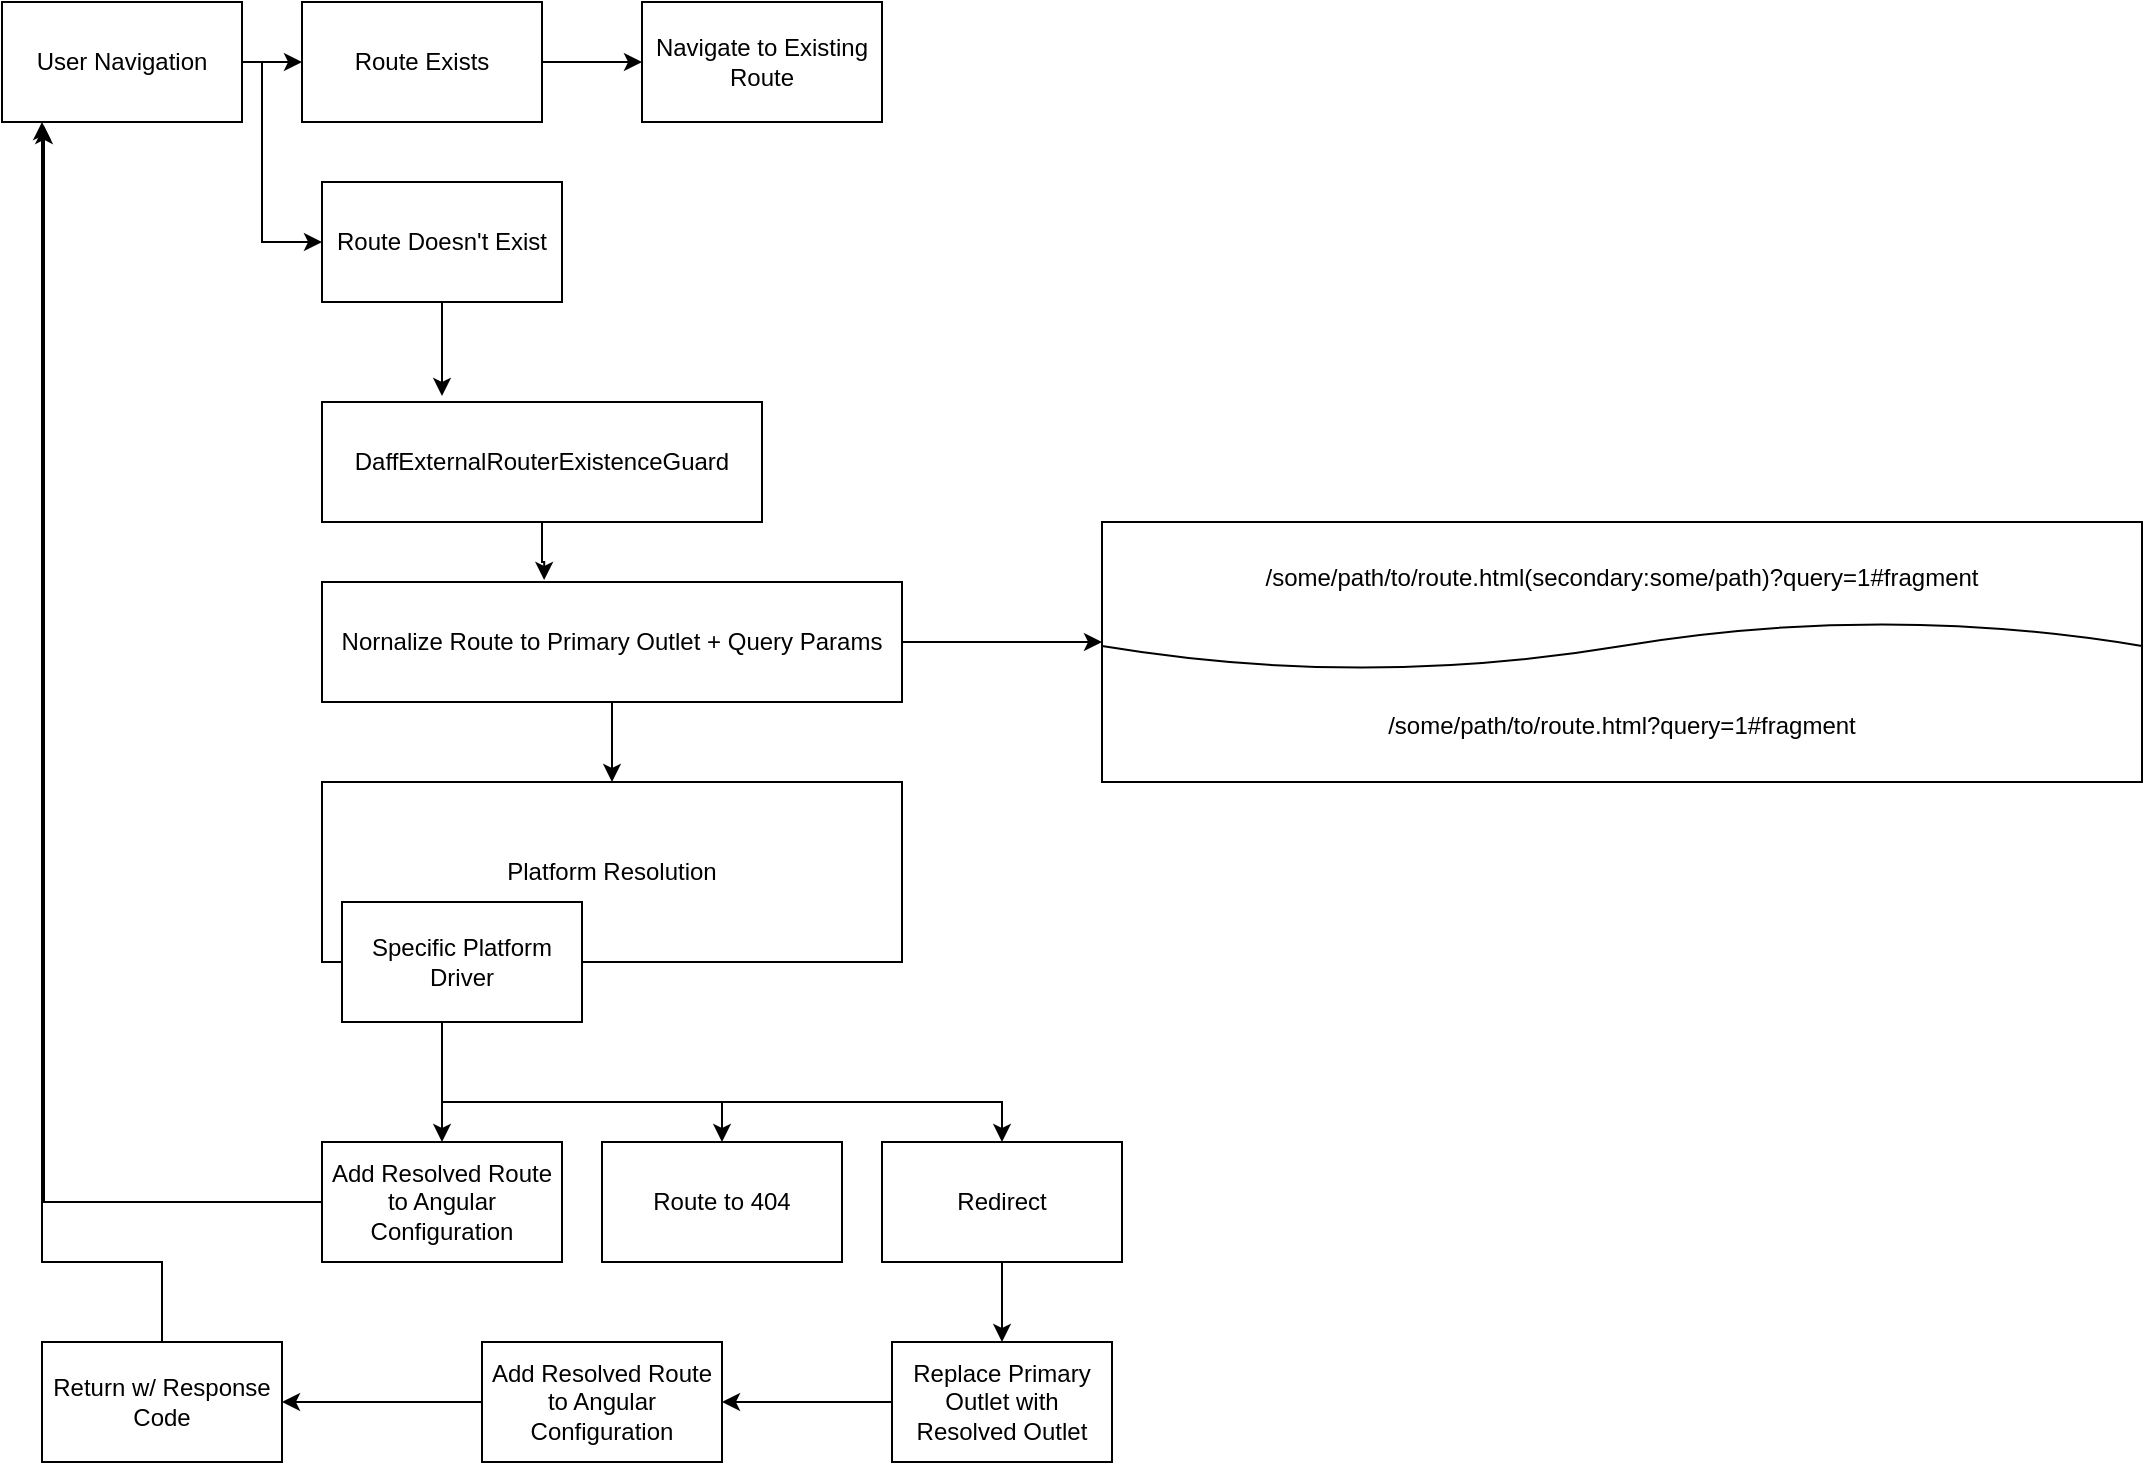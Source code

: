 <mxfile>
    <diagram id="YwZfv90DbyRDtOZjBhPG" name="Page-1">
        <mxGraphModel dx="1614" dy="790" grid="1" gridSize="10" guides="1" tooltips="1" connect="1" arrows="1" fold="1" page="1" pageScale="1" pageWidth="850" pageHeight="1100" math="0" shadow="0">
            <root>
                <mxCell id="0"/>
                <mxCell id="1" parent="0"/>
                <mxCell id="5" style="edgeStyle=orthogonalEdgeStyle;rounded=0;orthogonalLoop=1;jettySize=auto;html=1;entryX=0;entryY=0.5;entryDx=0;entryDy=0;" edge="1" parent="1" source="2" target="4">
                    <mxGeometry relative="1" as="geometry"/>
                </mxCell>
                <mxCell id="6" style="edgeStyle=orthogonalEdgeStyle;rounded=0;orthogonalLoop=1;jettySize=auto;html=1;exitX=1;exitY=0.5;exitDx=0;exitDy=0;entryX=0;entryY=0.5;entryDx=0;entryDy=0;" edge="1" parent="1" source="2" target="3">
                    <mxGeometry relative="1" as="geometry">
                        <Array as="points">
                            <mxPoint x="170" y="70"/>
                            <mxPoint x="170" y="160"/>
                        </Array>
                    </mxGeometry>
                </mxCell>
                <mxCell id="2" value="User Navigation" style="rounded=0;whiteSpace=wrap;html=1;" vertex="1" parent="1">
                    <mxGeometry x="40" y="40" width="120" height="60" as="geometry"/>
                </mxCell>
                <mxCell id="10" style="edgeStyle=orthogonalEdgeStyle;rounded=0;orthogonalLoop=1;jettySize=auto;html=1;" edge="1" parent="1" source="3">
                    <mxGeometry relative="1" as="geometry">
                        <mxPoint x="260" y="237" as="targetPoint"/>
                        <Array as="points">
                            <mxPoint x="260" y="237"/>
                        </Array>
                    </mxGeometry>
                </mxCell>
                <mxCell id="3" value="Route Doesn't Exist" style="rounded=0;whiteSpace=wrap;html=1;" vertex="1" parent="1">
                    <mxGeometry x="200" y="130" width="120" height="60" as="geometry"/>
                </mxCell>
                <mxCell id="7" style="edgeStyle=orthogonalEdgeStyle;rounded=0;orthogonalLoop=1;jettySize=auto;html=1;" edge="1" parent="1" source="4" target="8">
                    <mxGeometry relative="1" as="geometry">
                        <mxPoint x="350" y="70" as="targetPoint"/>
                    </mxGeometry>
                </mxCell>
                <mxCell id="4" value="Route Exists" style="rounded=0;whiteSpace=wrap;html=1;" vertex="1" parent="1">
                    <mxGeometry x="190" y="40" width="120" height="60" as="geometry"/>
                </mxCell>
                <mxCell id="8" value="Navigate to Existing Route" style="rounded=0;whiteSpace=wrap;html=1;" vertex="1" parent="1">
                    <mxGeometry x="360" y="40" width="120" height="60" as="geometry"/>
                </mxCell>
                <mxCell id="23" value="" style="edgeStyle=orthogonalEdgeStyle;rounded=0;orthogonalLoop=1;jettySize=auto;html=1;entryX=0.383;entryY=-0.017;entryDx=0;entryDy=0;entryPerimeter=0;" edge="1" parent="1" source="11" target="22">
                    <mxGeometry relative="1" as="geometry"/>
                </mxCell>
                <mxCell id="11" value="DaffExternalRouterExistenceGuard" style="rounded=0;whiteSpace=wrap;html=1;" vertex="1" parent="1">
                    <mxGeometry x="200" y="240" width="220" height="60" as="geometry"/>
                </mxCell>
                <mxCell id="12" value="Platform Resolution" style="rounded=0;whiteSpace=wrap;html=1;" vertex="1" parent="1">
                    <mxGeometry x="200" y="430" width="290" height="90" as="geometry"/>
                </mxCell>
                <mxCell id="17" style="edgeStyle=orthogonalEdgeStyle;rounded=0;orthogonalLoop=1;jettySize=auto;html=1;" edge="1" parent="1" source="15" target="18">
                    <mxGeometry relative="1" as="geometry">
                        <mxPoint x="420" y="440" as="targetPoint"/>
                        <Array as="points">
                            <mxPoint x="260" y="580"/>
                            <mxPoint x="260" y="580"/>
                        </Array>
                    </mxGeometry>
                </mxCell>
                <mxCell id="20" style="edgeStyle=orthogonalEdgeStyle;rounded=0;orthogonalLoop=1;jettySize=auto;html=1;entryX=0.5;entryY=0;entryDx=0;entryDy=0;" edge="1" parent="1" source="15" target="19">
                    <mxGeometry relative="1" as="geometry">
                        <Array as="points">
                            <mxPoint x="260" y="590"/>
                            <mxPoint x="400" y="590"/>
                        </Array>
                    </mxGeometry>
                </mxCell>
                <mxCell id="32" style="edgeStyle=orthogonalEdgeStyle;rounded=0;orthogonalLoop=1;jettySize=auto;html=1;" edge="1" parent="1" source="15" target="31">
                    <mxGeometry relative="1" as="geometry">
                        <Array as="points">
                            <mxPoint x="260" y="590"/>
                            <mxPoint x="540" y="590"/>
                        </Array>
                    </mxGeometry>
                </mxCell>
                <mxCell id="15" value="Specific Platform Driver" style="rounded=0;whiteSpace=wrap;html=1;" vertex="1" parent="1">
                    <mxGeometry x="210" y="490" width="120" height="60" as="geometry"/>
                </mxCell>
                <mxCell id="21" style="edgeStyle=orthogonalEdgeStyle;rounded=0;orthogonalLoop=1;jettySize=auto;html=1;entryX=0.175;entryY=1.033;entryDx=0;entryDy=0;entryPerimeter=0;" edge="1" parent="1" source="18" target="2">
                    <mxGeometry relative="1" as="geometry"/>
                </mxCell>
                <mxCell id="18" value="Add Resolved Route to Angular Configuration" style="rounded=0;whiteSpace=wrap;html=1;" vertex="1" parent="1">
                    <mxGeometry x="200" y="610" width="120" height="60" as="geometry"/>
                </mxCell>
                <mxCell id="19" value="Route to 404" style="rounded=0;whiteSpace=wrap;html=1;" vertex="1" parent="1">
                    <mxGeometry x="340" y="610" width="120" height="60" as="geometry"/>
                </mxCell>
                <mxCell id="44" style="edgeStyle=orthogonalEdgeStyle;rounded=0;orthogonalLoop=1;jettySize=auto;html=1;exitX=1;exitY=0.5;exitDx=0;exitDy=0;entryX=1;entryY=0.875;entryDx=0;entryDy=0;entryPerimeter=0;" edge="1" parent="1" source="22" target="28">
                    <mxGeometry relative="1" as="geometry"/>
                </mxCell>
                <mxCell id="45" style="edgeStyle=orthogonalEdgeStyle;rounded=0;orthogonalLoop=1;jettySize=auto;html=1;exitX=0.5;exitY=1;exitDx=0;exitDy=0;entryX=0.5;entryY=0;entryDx=0;entryDy=0;" edge="1" parent="1" source="22" target="12">
                    <mxGeometry relative="1" as="geometry">
                        <Array as="points"/>
                    </mxGeometry>
                </mxCell>
                <mxCell id="22" value="Nornalize Route to Primary Outlet + Query Params" style="rounded=0;whiteSpace=wrap;html=1;" vertex="1" parent="1">
                    <mxGeometry x="200" y="330" width="290" height="60" as="geometry"/>
                </mxCell>
                <mxCell id="27" value="&lt;span&gt;/some/path/to/route.html(secondary:some/path)?query=1#fragment&lt;/span&gt;" style="shape=document;whiteSpace=wrap;html=1;boundedLbl=1;" vertex="1" parent="1">
                    <mxGeometry x="590" y="300" width="520" height="80" as="geometry"/>
                </mxCell>
                <mxCell id="28" value="/some/path/to/route.html?query=1#fragment" style="shape=document;whiteSpace=wrap;html=1;boundedLbl=1;direction=west;" vertex="1" parent="1">
                    <mxGeometry x="590" y="350" width="520" height="80" as="geometry"/>
                </mxCell>
                <mxCell id="34" style="edgeStyle=orthogonalEdgeStyle;rounded=0;orthogonalLoop=1;jettySize=auto;html=1;entryX=0.5;entryY=0;entryDx=0;entryDy=0;" edge="1" parent="1" source="31" target="33">
                    <mxGeometry relative="1" as="geometry"/>
                </mxCell>
                <mxCell id="31" value="Redirect" style="rounded=0;whiteSpace=wrap;html=1;" vertex="1" parent="1">
                    <mxGeometry x="480" y="610" width="120" height="60" as="geometry"/>
                </mxCell>
                <mxCell id="41" style="edgeStyle=orthogonalEdgeStyle;rounded=0;orthogonalLoop=1;jettySize=auto;html=1;entryX=1;entryY=0.5;entryDx=0;entryDy=0;" edge="1" parent="1" source="33" target="40">
                    <mxGeometry relative="1" as="geometry"/>
                </mxCell>
                <mxCell id="33" value="Replace Primary Outlet with Resolved Outlet" style="rounded=0;whiteSpace=wrap;html=1;" vertex="1" parent="1">
                    <mxGeometry x="485" y="710" width="110" height="60" as="geometry"/>
                </mxCell>
                <mxCell id="43" style="edgeStyle=orthogonalEdgeStyle;rounded=0;orthogonalLoop=1;jettySize=auto;html=1;exitX=0.5;exitY=0;exitDx=0;exitDy=0;" edge="1" parent="1" source="37">
                    <mxGeometry relative="1" as="geometry">
                        <mxPoint x="60" y="100" as="targetPoint"/>
                        <Array as="points">
                            <mxPoint x="120" y="670"/>
                            <mxPoint x="60" y="670"/>
                        </Array>
                    </mxGeometry>
                </mxCell>
                <mxCell id="37" value="Return w/ Response Code" style="rounded=0;whiteSpace=wrap;html=1;" vertex="1" parent="1">
                    <mxGeometry x="60" y="710" width="120" height="60" as="geometry"/>
                </mxCell>
                <mxCell id="42" style="edgeStyle=orthogonalEdgeStyle;rounded=0;orthogonalLoop=1;jettySize=auto;html=1;entryX=1;entryY=0.5;entryDx=0;entryDy=0;" edge="1" parent="1" source="40" target="37">
                    <mxGeometry relative="1" as="geometry"/>
                </mxCell>
                <mxCell id="40" value="Add Resolved Route to Angular Configuration" style="rounded=0;whiteSpace=wrap;html=1;" vertex="1" parent="1">
                    <mxGeometry x="280" y="710" width="120" height="60" as="geometry"/>
                </mxCell>
            </root>
        </mxGraphModel>
    </diagram>
</mxfile>